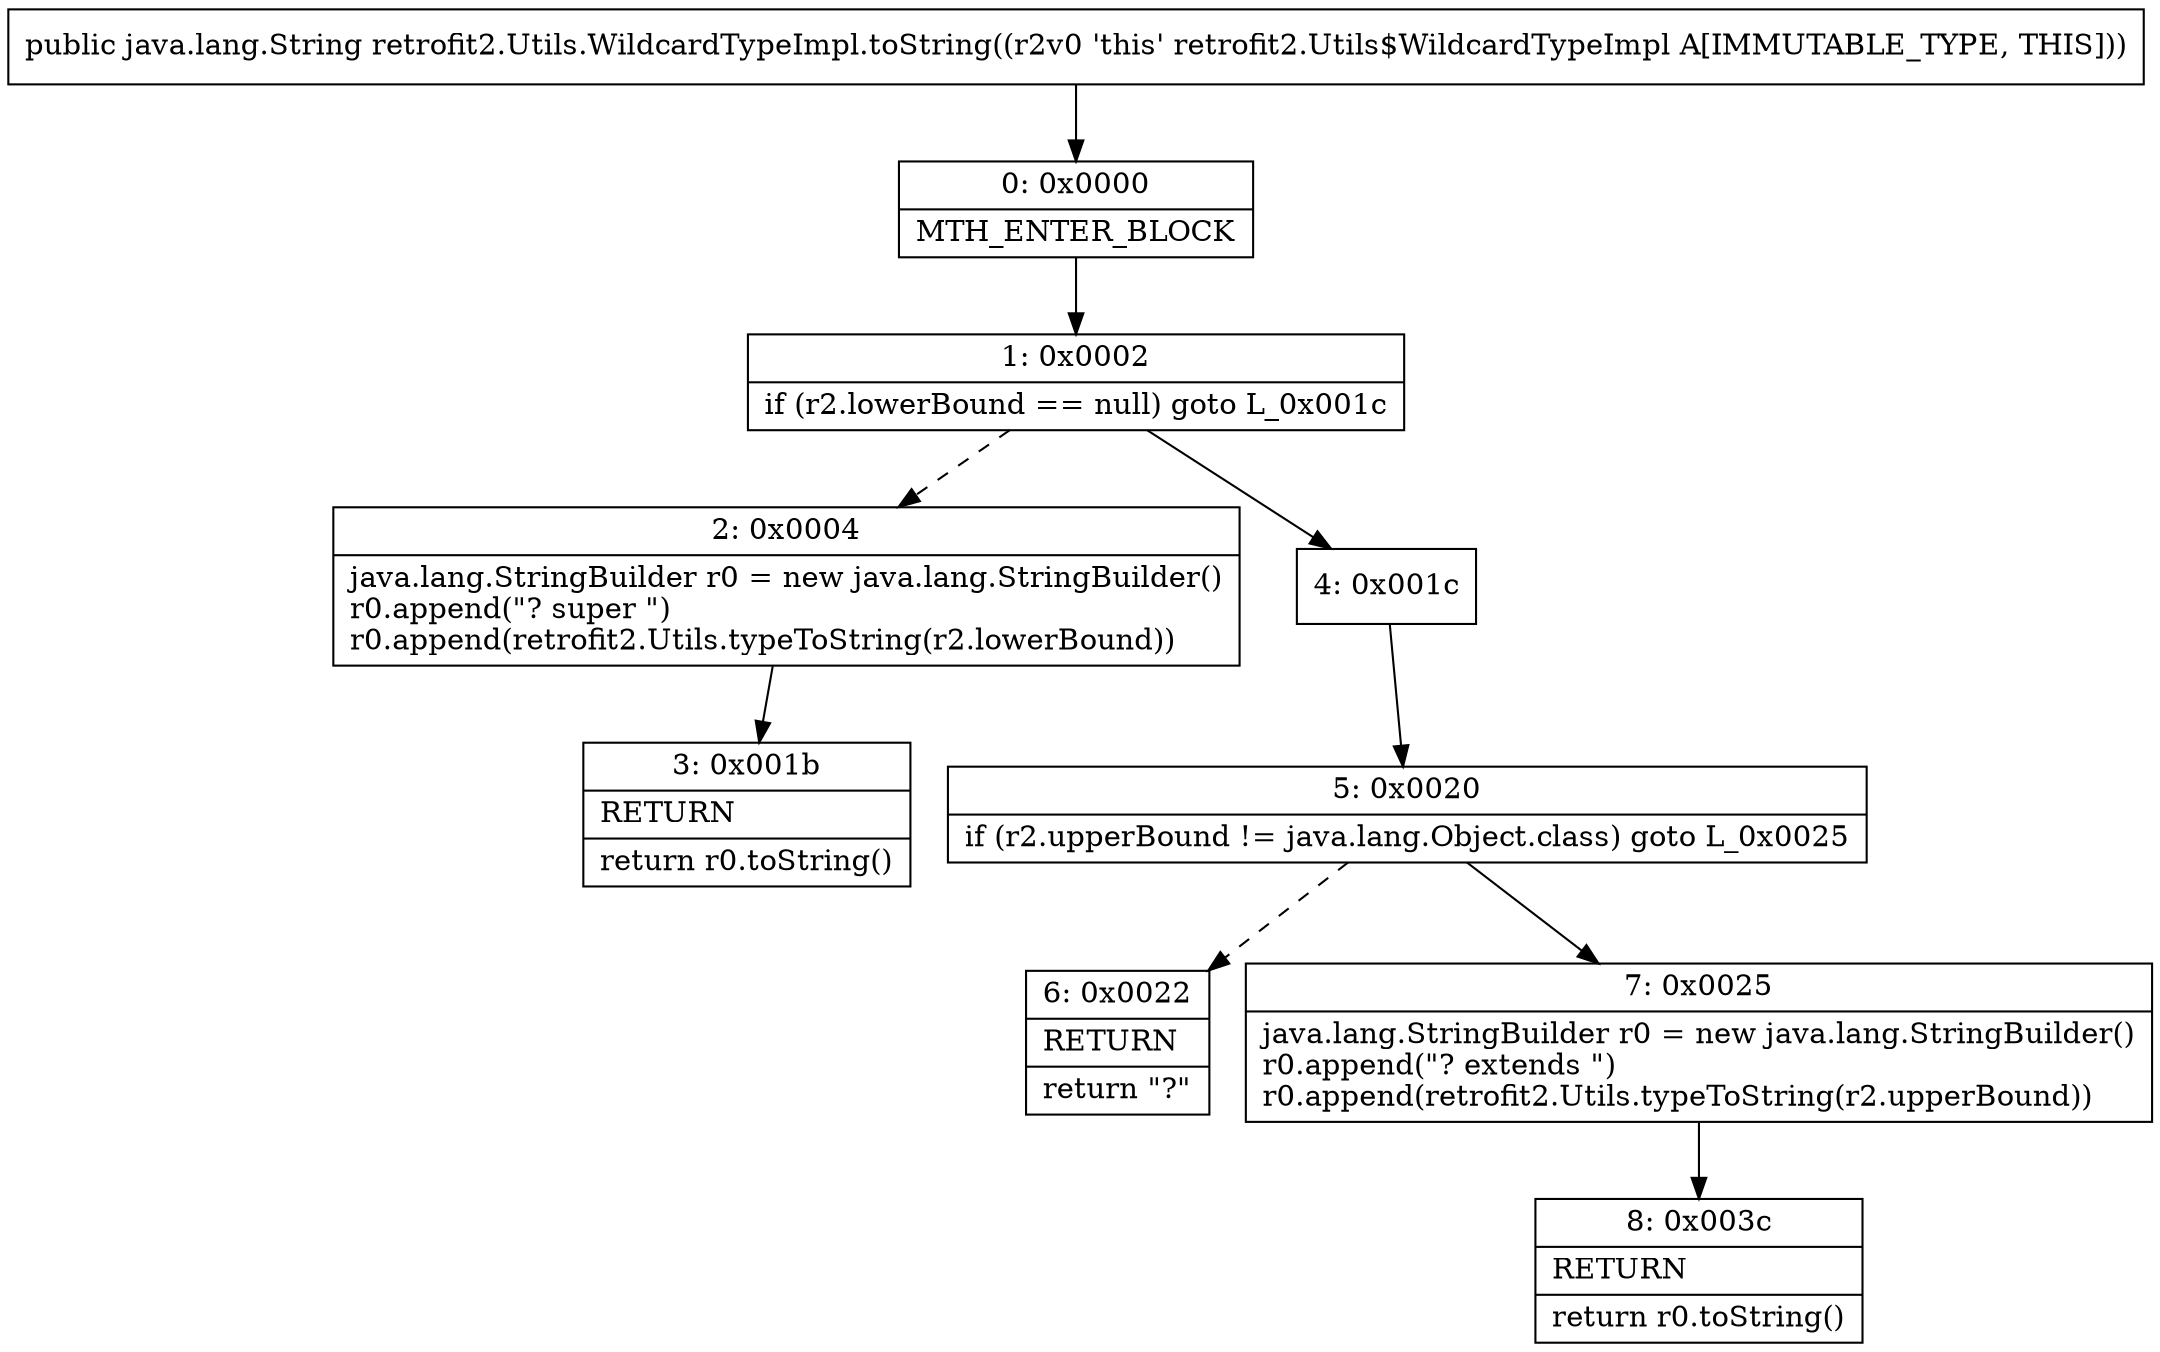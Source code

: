digraph "CFG forretrofit2.Utils.WildcardTypeImpl.toString()Ljava\/lang\/String;" {
Node_0 [shape=record,label="{0\:\ 0x0000|MTH_ENTER_BLOCK\l}"];
Node_1 [shape=record,label="{1\:\ 0x0002|if (r2.lowerBound == null) goto L_0x001c\l}"];
Node_2 [shape=record,label="{2\:\ 0x0004|java.lang.StringBuilder r0 = new java.lang.StringBuilder()\lr0.append(\"? super \")\lr0.append(retrofit2.Utils.typeToString(r2.lowerBound))\l}"];
Node_3 [shape=record,label="{3\:\ 0x001b|RETURN\l|return r0.toString()\l}"];
Node_4 [shape=record,label="{4\:\ 0x001c}"];
Node_5 [shape=record,label="{5\:\ 0x0020|if (r2.upperBound != java.lang.Object.class) goto L_0x0025\l}"];
Node_6 [shape=record,label="{6\:\ 0x0022|RETURN\l|return \"?\"\l}"];
Node_7 [shape=record,label="{7\:\ 0x0025|java.lang.StringBuilder r0 = new java.lang.StringBuilder()\lr0.append(\"? extends \")\lr0.append(retrofit2.Utils.typeToString(r2.upperBound))\l}"];
Node_8 [shape=record,label="{8\:\ 0x003c|RETURN\l|return r0.toString()\l}"];
MethodNode[shape=record,label="{public java.lang.String retrofit2.Utils.WildcardTypeImpl.toString((r2v0 'this' retrofit2.Utils$WildcardTypeImpl A[IMMUTABLE_TYPE, THIS])) }"];
MethodNode -> Node_0;
Node_0 -> Node_1;
Node_1 -> Node_2[style=dashed];
Node_1 -> Node_4;
Node_2 -> Node_3;
Node_4 -> Node_5;
Node_5 -> Node_6[style=dashed];
Node_5 -> Node_7;
Node_7 -> Node_8;
}

